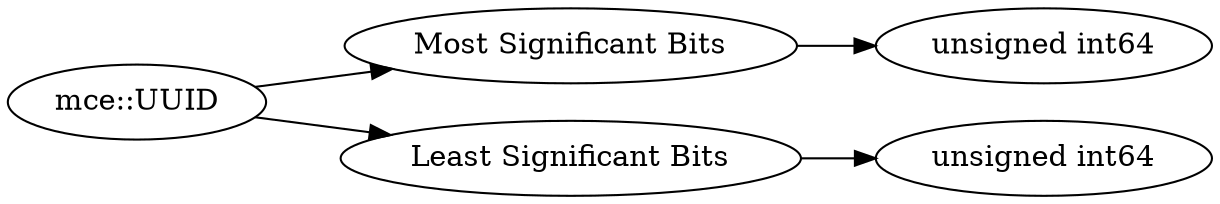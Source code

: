 digraph "mce::UUID" {
rankdir = LR
43
43 -> 44
44 -> 45
43 -> 46
46 -> 47

43 [label="mce::UUID",comment="name: \"mce::UUID\", typeName: \"\", id: 43, branchId: 0, recurseId: -1, attributes: 0, notes: \"\""];
44 [label="Most Significant Bits",comment="name: \"Most Significant Bits\", typeName: \"\", id: 44, branchId: 0, recurseId: -1, attributes: 0, notes: \"\""];
45 [label="unsigned int64",comment="name: \"unsigned int64\", typeName: \"\", id: 45, branchId: 0, recurseId: -1, attributes: 512, notes: \"\""];
46 [label="Least Significant Bits",comment="name: \"Least Significant Bits\", typeName: \"\", id: 46, branchId: 0, recurseId: -1, attributes: 0, notes: \"\""];
47 [label="unsigned int64",comment="name: \"unsigned int64\", typeName: \"\", id: 47, branchId: 0, recurseId: -1, attributes: 512, notes: \"\""];
{ rank = max;45;47}

}

